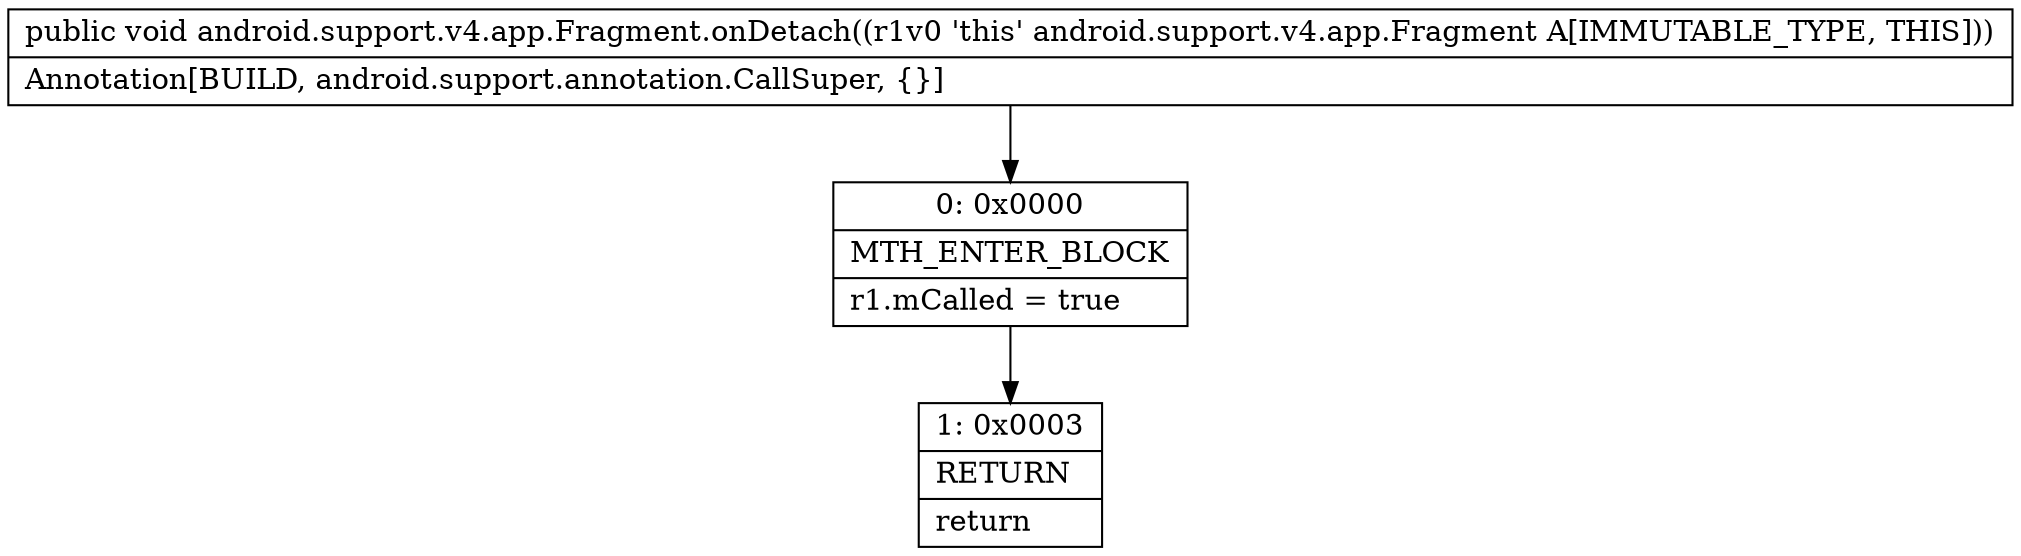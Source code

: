 digraph "CFG forandroid.support.v4.app.Fragment.onDetach()V" {
Node_0 [shape=record,label="{0\:\ 0x0000|MTH_ENTER_BLOCK\l|r1.mCalled = true\l}"];
Node_1 [shape=record,label="{1\:\ 0x0003|RETURN\l|return\l}"];
MethodNode[shape=record,label="{public void android.support.v4.app.Fragment.onDetach((r1v0 'this' android.support.v4.app.Fragment A[IMMUTABLE_TYPE, THIS]))  | Annotation[BUILD, android.support.annotation.CallSuper, \{\}]\l}"];
MethodNode -> Node_0;
Node_0 -> Node_1;
}

